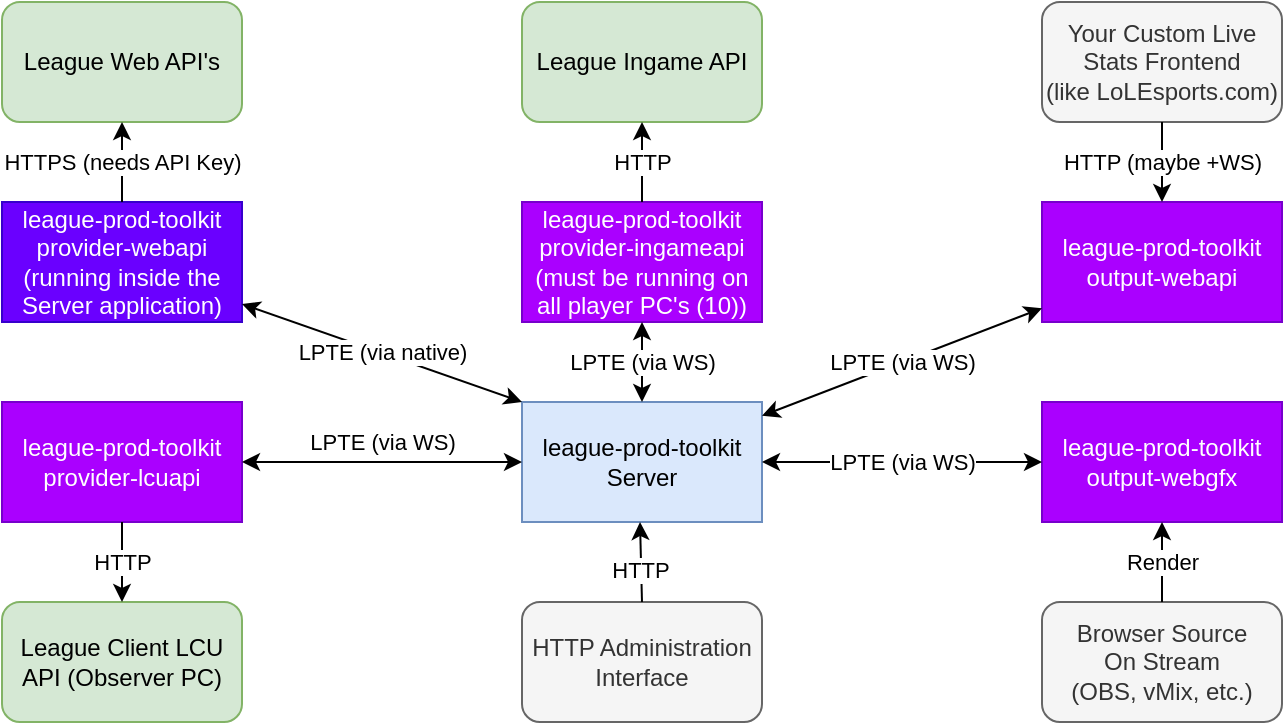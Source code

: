 <mxfile version="13.0.1" type="github"><diagram id="cQiaPVA6_7n2lRbbFgf3" name="Page-1"><mxGraphModel dx="1422" dy="766" grid="1" gridSize="10" guides="1" tooltips="1" connect="1" arrows="1" fold="1" page="1" pageScale="1" pageWidth="850" pageHeight="1100" math="0" shadow="0"><root><mxCell id="0"/><mxCell id="1" parent="0"/><mxCell id="Faiy6mNt1-_q737ygW8u-1" value="league-prod-toolkit&lt;br&gt;Server" style="rounded=0;whiteSpace=wrap;html=1;fillColor=#dae8fc;strokeColor=#6c8ebf;" vertex="1" parent="1"><mxGeometry x="360" y="360" width="120" height="60" as="geometry"/></mxCell><mxCell id="Faiy6mNt1-_q737ygW8u-2" value="HTTP Administration&lt;br&gt;Interface" style="rounded=1;whiteSpace=wrap;html=1;fillColor=#f5f5f5;strokeColor=#666666;fontColor=#333333;" vertex="1" parent="1"><mxGeometry x="360" y="460" width="120" height="60" as="geometry"/></mxCell><mxCell id="Faiy6mNt1-_q737ygW8u-3" value="HTTP" style="endArrow=classic;html=1;exitX=0.5;exitY=0;exitDx=0;exitDy=0;" edge="1" parent="1" source="Faiy6mNt1-_q737ygW8u-2"><mxGeometry x="-0.2" y="1" width="50" height="50" relative="1" as="geometry"><mxPoint x="419" y="460" as="sourcePoint"/><mxPoint x="419" y="420" as="targetPoint"/><mxPoint as="offset"/></mxGeometry></mxCell><mxCell id="Faiy6mNt1-_q737ygW8u-4" value="league-prod-toolkit&lt;br&gt;provider-lcuapi" style="rounded=0;whiteSpace=wrap;html=1;fillColor=#aa00ff;strokeColor=#7700CC;fontColor=#ffffff;" vertex="1" parent="1"><mxGeometry x="100" y="360" width="120" height="60" as="geometry"/></mxCell><mxCell id="Faiy6mNt1-_q737ygW8u-5" value="League Client LCU&lt;br&gt;API (Observer PC)" style="rounded=1;whiteSpace=wrap;html=1;fillColor=#d5e8d4;strokeColor=#82b366;" vertex="1" parent="1"><mxGeometry x="100" y="460" width="120" height="60" as="geometry"/></mxCell><mxCell id="Faiy6mNt1-_q737ygW8u-6" value="HTTP" style="endArrow=classic;html=1;exitX=0.5;exitY=1;exitDx=0;exitDy=0;" edge="1" parent="1" source="Faiy6mNt1-_q737ygW8u-4" target="Faiy6mNt1-_q737ygW8u-5"><mxGeometry width="50" height="50" relative="1" as="geometry"><mxPoint x="400" y="520" as="sourcePoint"/><mxPoint x="450" y="470" as="targetPoint"/></mxGeometry></mxCell><mxCell id="Faiy6mNt1-_q737ygW8u-7" value="" style="endArrow=classic;startArrow=classic;html=1;exitX=1;exitY=0.5;exitDx=0;exitDy=0;entryX=0;entryY=0.5;entryDx=0;entryDy=0;" edge="1" parent="1" source="Faiy6mNt1-_q737ygW8u-4" target="Faiy6mNt1-_q737ygW8u-1"><mxGeometry width="50" height="50" relative="1" as="geometry"><mxPoint x="400" y="520" as="sourcePoint"/><mxPoint x="450" y="470" as="targetPoint"/></mxGeometry></mxCell><mxCell id="Faiy6mNt1-_q737ygW8u-8" value="LPTE (via WS)" style="edgeLabel;html=1;align=center;verticalAlign=middle;resizable=0;points=[];" vertex="1" connectable="0" parent="Faiy6mNt1-_q737ygW8u-7"><mxGeometry x="0.267" relative="1" as="geometry"><mxPoint x="-19" y="-10" as="offset"/></mxGeometry></mxCell><mxCell id="Faiy6mNt1-_q737ygW8u-9" value="League Web API's" style="rounded=1;whiteSpace=wrap;html=1;fillColor=#d5e8d4;strokeColor=#82b366;" vertex="1" parent="1"><mxGeometry x="100" y="160" width="120" height="60" as="geometry"/></mxCell><mxCell id="Faiy6mNt1-_q737ygW8u-10" value="league-prod-toolkit&lt;br&gt;provider-webapi&lt;br&gt;(running inside the Server application)" style="rounded=0;whiteSpace=wrap;html=1;fillColor=#6a00ff;strokeColor=#3700CC;fontColor=#ffffff;" vertex="1" parent="1"><mxGeometry x="100" y="260" width="120" height="60" as="geometry"/></mxCell><mxCell id="Faiy6mNt1-_q737ygW8u-11" value="LPTE (via native)" style="endArrow=classic;startArrow=classic;html=1;entryX=0;entryY=0;entryDx=0;entryDy=0;" edge="1" parent="1" source="Faiy6mNt1-_q737ygW8u-10" target="Faiy6mNt1-_q737ygW8u-1"><mxGeometry width="50" height="50" relative="1" as="geometry"><mxPoint x="323.333" y="340" as="sourcePoint"/><mxPoint x="450" y="470" as="targetPoint"/></mxGeometry></mxCell><mxCell id="Faiy6mNt1-_q737ygW8u-14" value="HTTPS (needs API Key)" style="endArrow=classic;html=1;exitX=0.5;exitY=0;exitDx=0;exitDy=0;" edge="1" parent="1" source="Faiy6mNt1-_q737ygW8u-10" target="Faiy6mNt1-_q737ygW8u-9"><mxGeometry width="50" height="50" relative="1" as="geometry"><mxPoint x="400" y="520" as="sourcePoint"/><mxPoint x="450" y="470" as="targetPoint"/></mxGeometry></mxCell><mxCell id="Faiy6mNt1-_q737ygW8u-15" value="league-prod-toolkit&lt;br&gt;provider-ingameapi&lt;br&gt;(must be running on all player PC's (10))" style="rounded=0;whiteSpace=wrap;html=1;fillColor=#aa00ff;strokeColor=#7700CC;fontColor=#ffffff;" vertex="1" parent="1"><mxGeometry x="360" y="260" width="120" height="60" as="geometry"/></mxCell><mxCell id="Faiy6mNt1-_q737ygW8u-16" value="LPTE (via WS)" style="endArrow=classic;startArrow=classic;html=1;" edge="1" parent="1" source="Faiy6mNt1-_q737ygW8u-1" target="Faiy6mNt1-_q737ygW8u-15"><mxGeometry width="50" height="50" relative="1" as="geometry"><mxPoint x="400" y="420" as="sourcePoint"/><mxPoint x="450" y="370" as="targetPoint"/></mxGeometry></mxCell><mxCell id="Faiy6mNt1-_q737ygW8u-17" value="League Ingame API" style="rounded=1;whiteSpace=wrap;html=1;fillColor=#d5e8d4;strokeColor=#82b366;" vertex="1" parent="1"><mxGeometry x="360" y="160" width="120" height="60" as="geometry"/></mxCell><mxCell id="Faiy6mNt1-_q737ygW8u-18" value="HTTP" style="endArrow=classic;html=1;" edge="1" parent="1" source="Faiy6mNt1-_q737ygW8u-15" target="Faiy6mNt1-_q737ygW8u-17"><mxGeometry width="50" height="50" relative="1" as="geometry"><mxPoint x="400" y="420" as="sourcePoint"/><mxPoint x="450" y="370" as="targetPoint"/></mxGeometry></mxCell><mxCell id="Faiy6mNt1-_q737ygW8u-19" value="league-prod-toolkit&lt;br&gt;output-webgfx" style="rounded=0;whiteSpace=wrap;html=1;fillColor=#aa00ff;strokeColor=#7700CC;fontColor=#ffffff;" vertex="1" parent="1"><mxGeometry x="620" y="360" width="120" height="60" as="geometry"/></mxCell><mxCell id="Faiy6mNt1-_q737ygW8u-20" value="LPTE (via WS)" style="endArrow=classic;startArrow=classic;html=1;" edge="1" parent="1" source="Faiy6mNt1-_q737ygW8u-1" target="Faiy6mNt1-_q737ygW8u-19"><mxGeometry width="50" height="50" relative="1" as="geometry"><mxPoint x="400" y="420" as="sourcePoint"/><mxPoint x="450" y="370" as="targetPoint"/></mxGeometry></mxCell><mxCell id="Faiy6mNt1-_q737ygW8u-21" value="Browser Source&lt;br&gt;On Stream&lt;br&gt;(OBS, vMix, etc.)" style="rounded=1;whiteSpace=wrap;html=1;fillColor=#f5f5f5;strokeColor=#666666;fontColor=#333333;" vertex="1" parent="1"><mxGeometry x="620" y="460" width="120" height="60" as="geometry"/></mxCell><mxCell id="Faiy6mNt1-_q737ygW8u-22" value="Render" style="endArrow=classic;html=1;" edge="1" parent="1" source="Faiy6mNt1-_q737ygW8u-21" target="Faiy6mNt1-_q737ygW8u-19"><mxGeometry width="50" height="50" relative="1" as="geometry"><mxPoint x="400" y="420" as="sourcePoint"/><mxPoint x="450" y="370" as="targetPoint"/></mxGeometry></mxCell><mxCell id="Faiy6mNt1-_q737ygW8u-23" value="league-prod-toolkit&lt;br&gt;output-webapi" style="rounded=0;whiteSpace=wrap;html=1;fillColor=#aa00ff;strokeColor=#7700CC;fontColor=#ffffff;" vertex="1" parent="1"><mxGeometry x="620" y="260" width="120" height="60" as="geometry"/></mxCell><mxCell id="Faiy6mNt1-_q737ygW8u-24" value="" style="endArrow=classic;startArrow=classic;html=1;" edge="1" parent="1" source="Faiy6mNt1-_q737ygW8u-1" target="Faiy6mNt1-_q737ygW8u-23"><mxGeometry width="50" height="50" relative="1" as="geometry"><mxPoint x="400" y="420" as="sourcePoint"/><mxPoint x="450" y="370" as="targetPoint"/></mxGeometry></mxCell><mxCell id="Faiy6mNt1-_q737ygW8u-25" value="LPTE (via WS)" style="edgeLabel;html=1;align=center;verticalAlign=middle;resizable=0;points=[];" vertex="1" connectable="0" parent="Faiy6mNt1-_q737ygW8u-24"><mxGeometry x="-0.173" relative="1" as="geometry"><mxPoint x="12.13" y="-4.67" as="offset"/></mxGeometry></mxCell><mxCell id="Faiy6mNt1-_q737ygW8u-26" value="Your Custom Live Stats Frontend&lt;br&gt;(like LoLEsports.com)" style="rounded=1;whiteSpace=wrap;html=1;fillColor=#f5f5f5;strokeColor=#666666;fontColor=#333333;" vertex="1" parent="1"><mxGeometry x="620" y="160" width="120" height="60" as="geometry"/></mxCell><mxCell id="Faiy6mNt1-_q737ygW8u-27" value="HTTP (maybe +WS)" style="endArrow=classic;html=1;" edge="1" parent="1" source="Faiy6mNt1-_q737ygW8u-26" target="Faiy6mNt1-_q737ygW8u-23"><mxGeometry width="50" height="50" relative="1" as="geometry"><mxPoint x="400" y="420" as="sourcePoint"/><mxPoint x="450" y="370" as="targetPoint"/></mxGeometry></mxCell></root></mxGraphModel></diagram></mxfile>